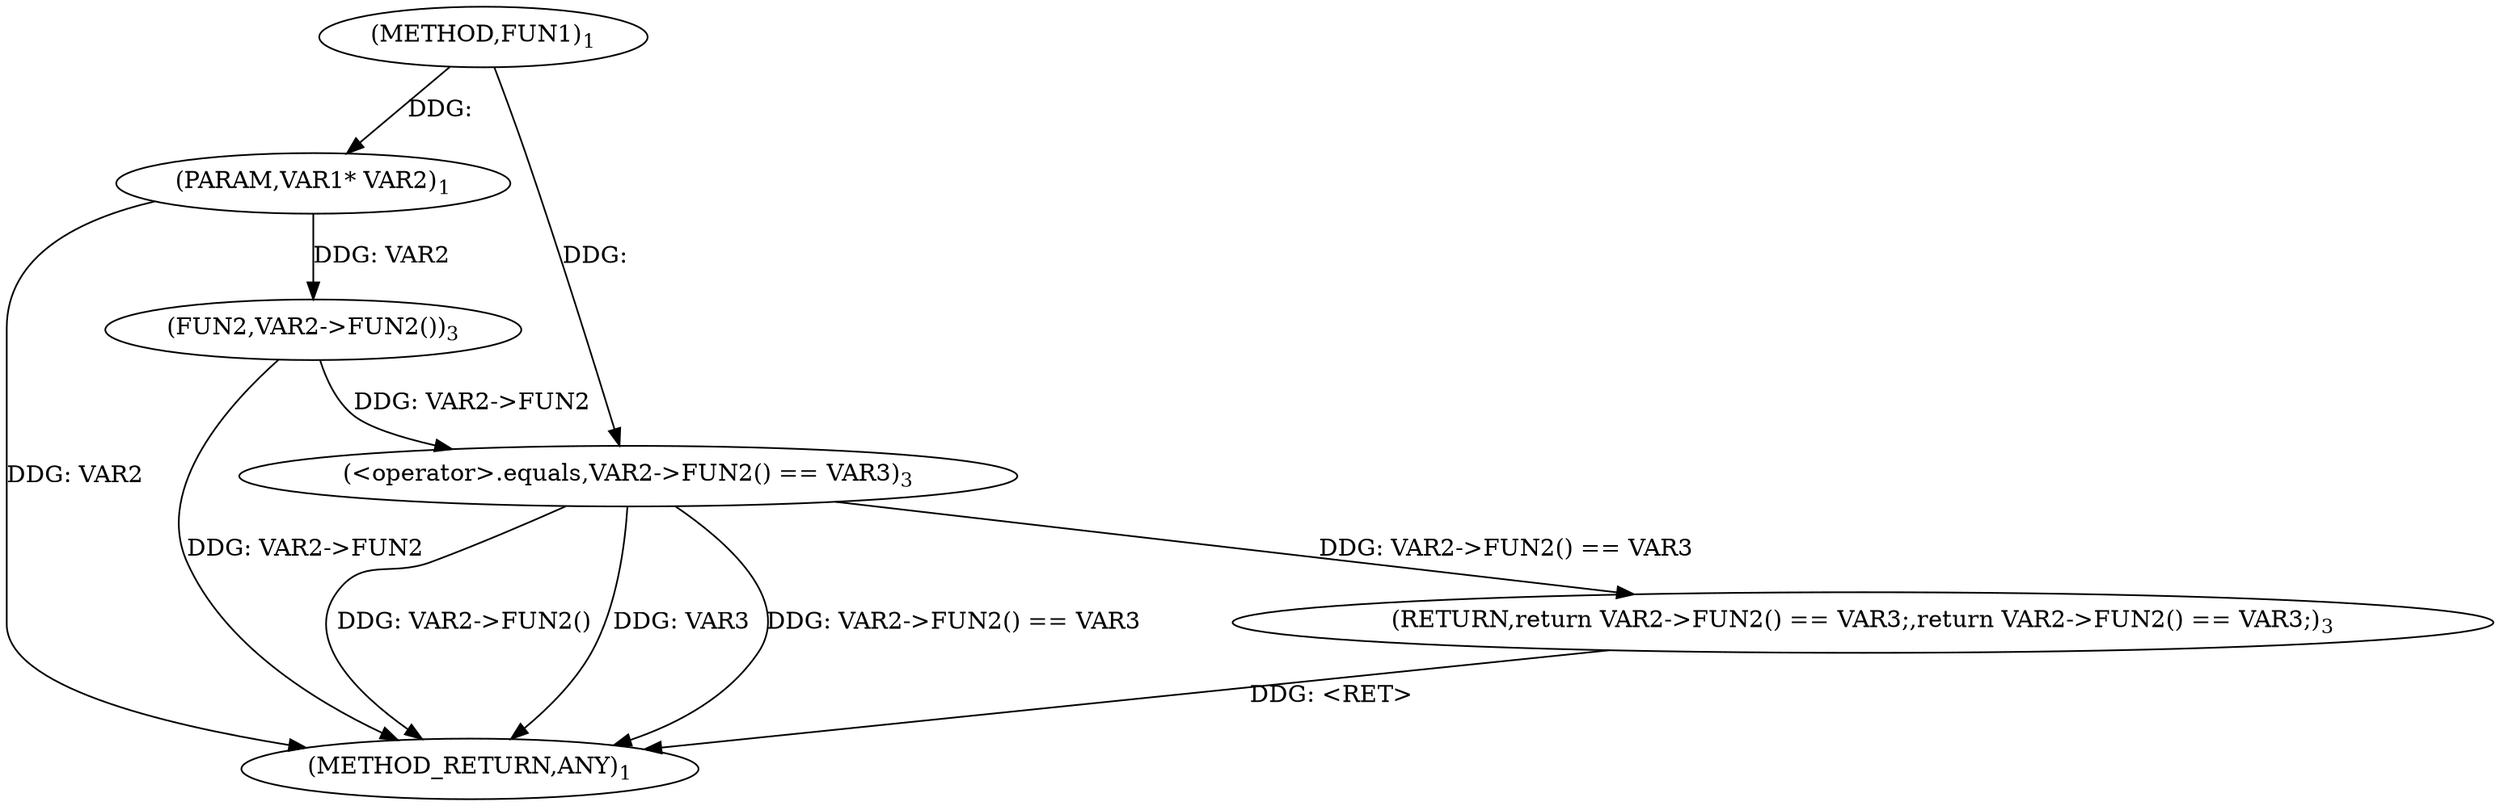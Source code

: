 digraph "FUN1" {  
"8" [label = <(METHOD,FUN1)<SUB>1</SUB>> ]
"18" [label = <(METHOD_RETURN,ANY)<SUB>1</SUB>> ]
"9" [label = <(PARAM,VAR1* VAR2)<SUB>1</SUB>> ]
"11" [label = <(RETURN,return VAR2-&gt;FUN2() == VAR3;,return VAR2-&gt;FUN2() == VAR3;)<SUB>3</SUB>> ]
"12" [label = <(&lt;operator&gt;.equals,VAR2-&gt;FUN2() == VAR3)<SUB>3</SUB>> ]
"13" [label = <(FUN2,VAR2-&gt;FUN2())<SUB>3</SUB>> ]
  "11" -> "18"  [ label = "DDG: &lt;RET&gt;"] 
  "9" -> "18"  [ label = "DDG: VAR2"] 
  "13" -> "18"  [ label = "DDG: VAR2-&gt;FUN2"] 
  "12" -> "18"  [ label = "DDG: VAR2-&gt;FUN2()"] 
  "12" -> "18"  [ label = "DDG: VAR3"] 
  "12" -> "18"  [ label = "DDG: VAR2-&gt;FUN2() == VAR3"] 
  "8" -> "9"  [ label = "DDG: "] 
  "12" -> "11"  [ label = "DDG: VAR2-&gt;FUN2() == VAR3"] 
  "13" -> "12"  [ label = "DDG: VAR2-&gt;FUN2"] 
  "8" -> "12"  [ label = "DDG: "] 
  "9" -> "13"  [ label = "DDG: VAR2"] 
}
